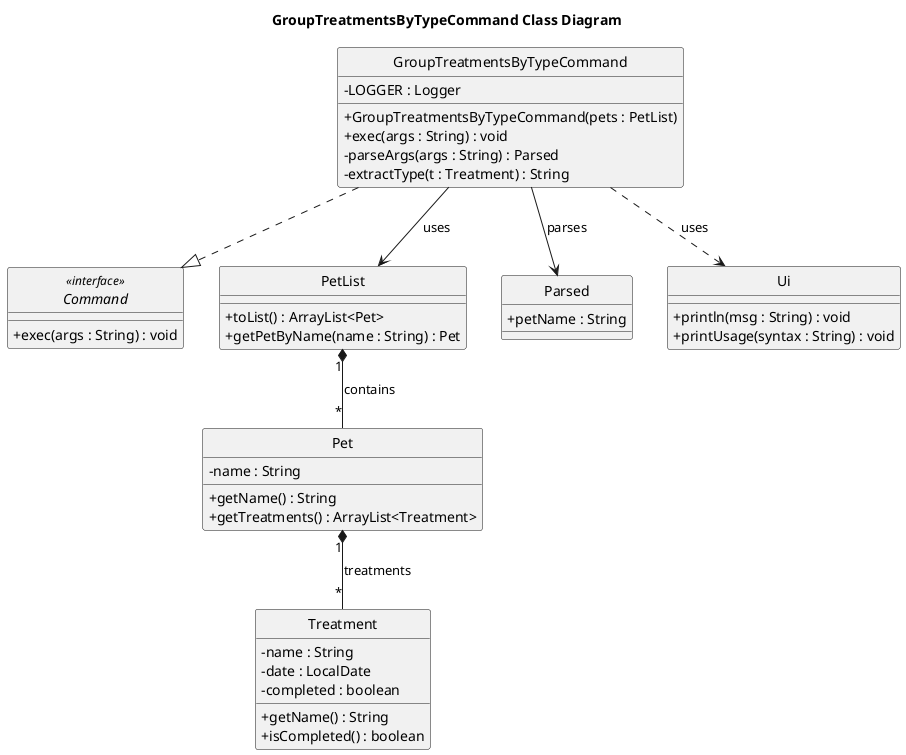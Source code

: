 @startuml
skinparam classAttributeIconSize 0
title GroupTreatmentsByTypeCommand Class Diagram
hide circle

interface Command <<interface>>{
  +exec(args : String) : void
}

class GroupTreatmentsByTypeCommand {
  -LOGGER : Logger
  +GroupTreatmentsByTypeCommand(pets : PetList)
  +exec(args : String) : void
  -parseArgs(args : String) : Parsed
  -extractType(t : Treatment) : String
}

class PetList {
  +toList() : ArrayList<Pet>
  +getPetByName(name : String) : Pet
}

class Pet {
  -name : String
  +getName() : String
  +getTreatments() : ArrayList<Treatment>
}

class Treatment {
  -name : String
  -date : LocalDate
  -completed : boolean
  +getName() : String
  +isCompleted() : boolean
}

class Parsed {
  +petName : String
}

GroupTreatmentsByTypeCommand ..|> Command
GroupTreatmentsByTypeCommand --> PetList : uses
PetList "1" *-- "*" Pet : contains
Pet "1" *-- "*" Treatment : treatments
GroupTreatmentsByTypeCommand --> Parsed : parses
class Ui {
  +println(msg : String) : void
  +printUsage(syntax : String) : void
}
GroupTreatmentsByTypeCommand ..> Ui : uses
@enduml
